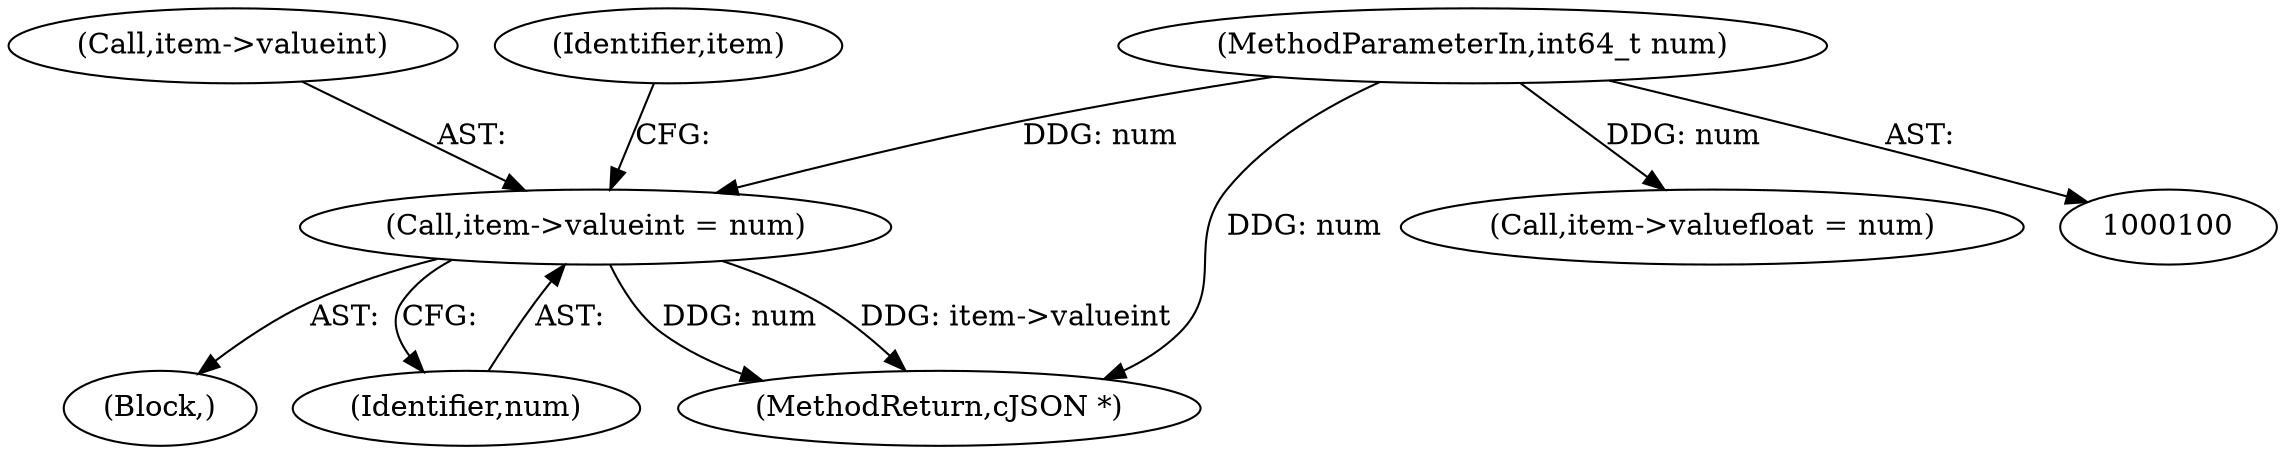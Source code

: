 digraph "1_iperf_91f2fa59e8ed80dfbf400add0164ee0e508e412a_8@pointer" {
"1000120" [label="(Call,item->valueint = num)"];
"1000101" [label="(MethodParameterIn,int64_t num)"];
"1000109" [label="(Block,)"];
"1000121" [label="(Call,item->valueint)"];
"1000126" [label="(Identifier,item)"];
"1000115" [label="(Call,item->valuefloat = num)"];
"1000124" [label="(Identifier,num)"];
"1000120" [label="(Call,item->valueint = num)"];
"1000101" [label="(MethodParameterIn,int64_t num)"];
"1000127" [label="(MethodReturn,cJSON *)"];
"1000120" -> "1000109"  [label="AST: "];
"1000120" -> "1000124"  [label="CFG: "];
"1000121" -> "1000120"  [label="AST: "];
"1000124" -> "1000120"  [label="AST: "];
"1000126" -> "1000120"  [label="CFG: "];
"1000120" -> "1000127"  [label="DDG: num"];
"1000120" -> "1000127"  [label="DDG: item->valueint"];
"1000101" -> "1000120"  [label="DDG: num"];
"1000101" -> "1000100"  [label="AST: "];
"1000101" -> "1000127"  [label="DDG: num"];
"1000101" -> "1000115"  [label="DDG: num"];
}
